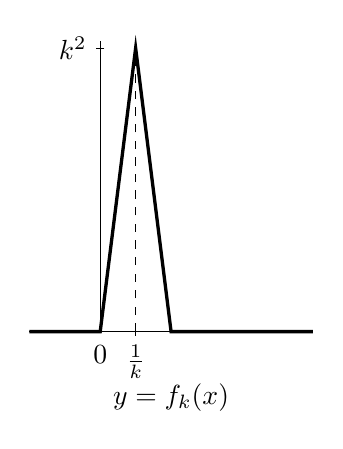 \begin{tikzpicture}[scale=.9]
  \pgfmathsetmacro{\xO}{1}
  \draw[very thin] (-1,0)--(3,0);
  \draw[very thin] (0,0)--(0,4.1);

  \draw[very thick] (-1,0)--(0,0)--(.5,4)--(1,0)--(3,0);
  \draw[dashed] (0.5,0)--(0.5,4);
  \draw[very thin] (0.5,0.06)--(0.5,-0.06) node[below] {$\frac{1}{k}$};
  \draw[very thin] (0.06,4)--(-0.06,4) node[left] {$k^2$};
  \draw (0,-0.06) node[below] {$0$};
  % \foreach \x in {-1,0,1,2,3}
  % { \draw[very thin] (\x,0.05)--(\x,-0.05) node[below] {$\x$};
  % };
  % \foreach \x in {0.5,1,1.5,2,2.5,3,3.5,4}
  % { \draw[very thin] (0.05,\x)--(-0.05,\x) node[left] {$\x$};
  % };
  \draw (1,-0.6) node[below] {$y=f_k(x)$};
\end{tikzpicture}
